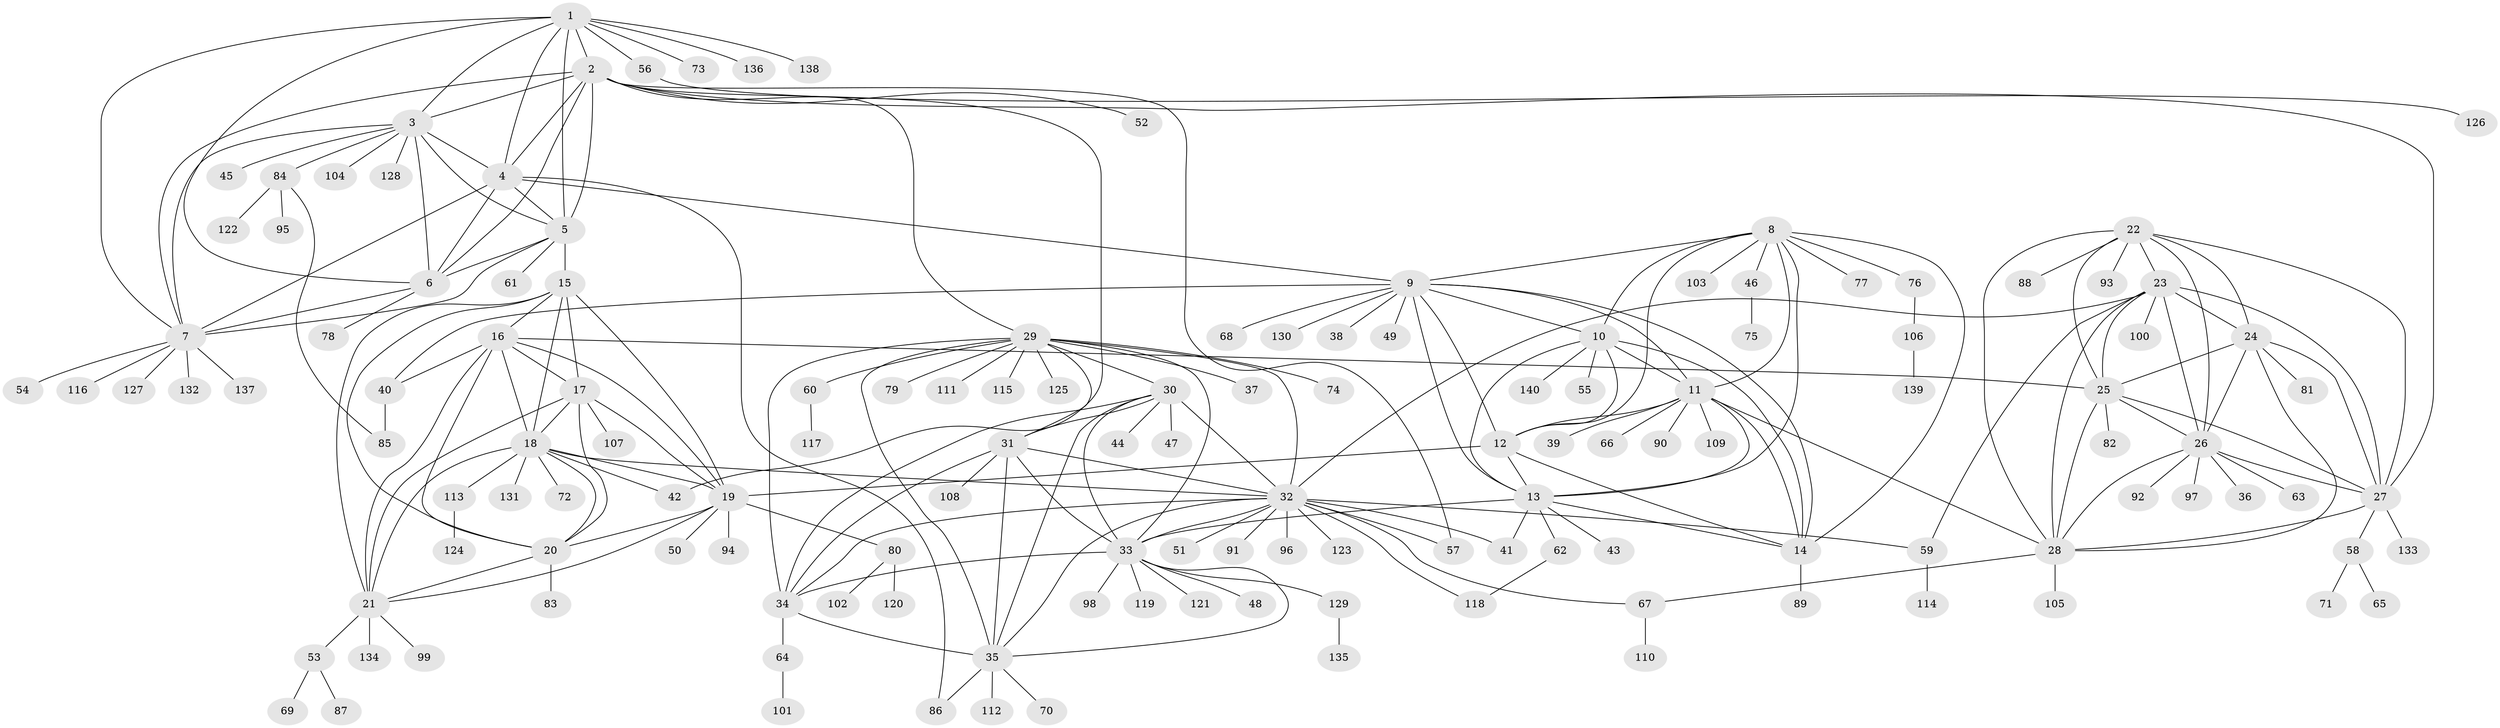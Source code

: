 // Generated by graph-tools (version 1.1) at 2025/50/03/09/25 03:50:32]
// undirected, 140 vertices, 229 edges
graph export_dot {
graph [start="1"]
  node [color=gray90,style=filled];
  1;
  2;
  3;
  4;
  5;
  6;
  7;
  8;
  9;
  10;
  11;
  12;
  13;
  14;
  15;
  16;
  17;
  18;
  19;
  20;
  21;
  22;
  23;
  24;
  25;
  26;
  27;
  28;
  29;
  30;
  31;
  32;
  33;
  34;
  35;
  36;
  37;
  38;
  39;
  40;
  41;
  42;
  43;
  44;
  45;
  46;
  47;
  48;
  49;
  50;
  51;
  52;
  53;
  54;
  55;
  56;
  57;
  58;
  59;
  60;
  61;
  62;
  63;
  64;
  65;
  66;
  67;
  68;
  69;
  70;
  71;
  72;
  73;
  74;
  75;
  76;
  77;
  78;
  79;
  80;
  81;
  82;
  83;
  84;
  85;
  86;
  87;
  88;
  89;
  90;
  91;
  92;
  93;
  94;
  95;
  96;
  97;
  98;
  99;
  100;
  101;
  102;
  103;
  104;
  105;
  106;
  107;
  108;
  109;
  110;
  111;
  112;
  113;
  114;
  115;
  116;
  117;
  118;
  119;
  120;
  121;
  122;
  123;
  124;
  125;
  126;
  127;
  128;
  129;
  130;
  131;
  132;
  133;
  134;
  135;
  136;
  137;
  138;
  139;
  140;
  1 -- 2;
  1 -- 3;
  1 -- 4;
  1 -- 5;
  1 -- 6;
  1 -- 7;
  1 -- 56;
  1 -- 73;
  1 -- 136;
  1 -- 138;
  2 -- 3;
  2 -- 4;
  2 -- 5;
  2 -- 6;
  2 -- 7;
  2 -- 27;
  2 -- 29;
  2 -- 42;
  2 -- 52;
  2 -- 57;
  3 -- 4;
  3 -- 5;
  3 -- 6;
  3 -- 7;
  3 -- 45;
  3 -- 84;
  3 -- 104;
  3 -- 128;
  4 -- 5;
  4 -- 6;
  4 -- 7;
  4 -- 9;
  4 -- 86;
  5 -- 6;
  5 -- 7;
  5 -- 15;
  5 -- 61;
  6 -- 7;
  6 -- 78;
  7 -- 54;
  7 -- 116;
  7 -- 127;
  7 -- 132;
  7 -- 137;
  8 -- 9;
  8 -- 10;
  8 -- 11;
  8 -- 12;
  8 -- 13;
  8 -- 14;
  8 -- 46;
  8 -- 76;
  8 -- 77;
  8 -- 103;
  9 -- 10;
  9 -- 11;
  9 -- 12;
  9 -- 13;
  9 -- 14;
  9 -- 38;
  9 -- 40;
  9 -- 49;
  9 -- 68;
  9 -- 130;
  10 -- 11;
  10 -- 12;
  10 -- 13;
  10 -- 14;
  10 -- 55;
  10 -- 140;
  11 -- 12;
  11 -- 13;
  11 -- 14;
  11 -- 28;
  11 -- 39;
  11 -- 66;
  11 -- 90;
  11 -- 109;
  12 -- 13;
  12 -- 14;
  12 -- 19;
  13 -- 14;
  13 -- 33;
  13 -- 41;
  13 -- 43;
  13 -- 62;
  14 -- 89;
  15 -- 16;
  15 -- 17;
  15 -- 18;
  15 -- 19;
  15 -- 20;
  15 -- 21;
  16 -- 17;
  16 -- 18;
  16 -- 19;
  16 -- 20;
  16 -- 21;
  16 -- 25;
  16 -- 40;
  17 -- 18;
  17 -- 19;
  17 -- 20;
  17 -- 21;
  17 -- 107;
  18 -- 19;
  18 -- 20;
  18 -- 21;
  18 -- 32;
  18 -- 42;
  18 -- 72;
  18 -- 113;
  18 -- 131;
  19 -- 20;
  19 -- 21;
  19 -- 50;
  19 -- 80;
  19 -- 94;
  20 -- 21;
  20 -- 83;
  21 -- 53;
  21 -- 99;
  21 -- 134;
  22 -- 23;
  22 -- 24;
  22 -- 25;
  22 -- 26;
  22 -- 27;
  22 -- 28;
  22 -- 88;
  22 -- 93;
  23 -- 24;
  23 -- 25;
  23 -- 26;
  23 -- 27;
  23 -- 28;
  23 -- 32;
  23 -- 59;
  23 -- 100;
  24 -- 25;
  24 -- 26;
  24 -- 27;
  24 -- 28;
  24 -- 81;
  25 -- 26;
  25 -- 27;
  25 -- 28;
  25 -- 82;
  26 -- 27;
  26 -- 28;
  26 -- 36;
  26 -- 63;
  26 -- 92;
  26 -- 97;
  27 -- 28;
  27 -- 58;
  27 -- 133;
  28 -- 67;
  28 -- 105;
  29 -- 30;
  29 -- 31;
  29 -- 32;
  29 -- 33;
  29 -- 34;
  29 -- 35;
  29 -- 37;
  29 -- 60;
  29 -- 74;
  29 -- 79;
  29 -- 111;
  29 -- 115;
  29 -- 125;
  30 -- 31;
  30 -- 32;
  30 -- 33;
  30 -- 34;
  30 -- 35;
  30 -- 44;
  30 -- 47;
  31 -- 32;
  31 -- 33;
  31 -- 34;
  31 -- 35;
  31 -- 108;
  32 -- 33;
  32 -- 34;
  32 -- 35;
  32 -- 41;
  32 -- 51;
  32 -- 57;
  32 -- 59;
  32 -- 67;
  32 -- 91;
  32 -- 96;
  32 -- 118;
  32 -- 123;
  33 -- 34;
  33 -- 35;
  33 -- 48;
  33 -- 98;
  33 -- 119;
  33 -- 121;
  33 -- 129;
  34 -- 35;
  34 -- 64;
  35 -- 70;
  35 -- 86;
  35 -- 112;
  40 -- 85;
  46 -- 75;
  53 -- 69;
  53 -- 87;
  56 -- 126;
  58 -- 65;
  58 -- 71;
  59 -- 114;
  60 -- 117;
  62 -- 118;
  64 -- 101;
  67 -- 110;
  76 -- 106;
  80 -- 102;
  80 -- 120;
  84 -- 85;
  84 -- 95;
  84 -- 122;
  106 -- 139;
  113 -- 124;
  129 -- 135;
}
